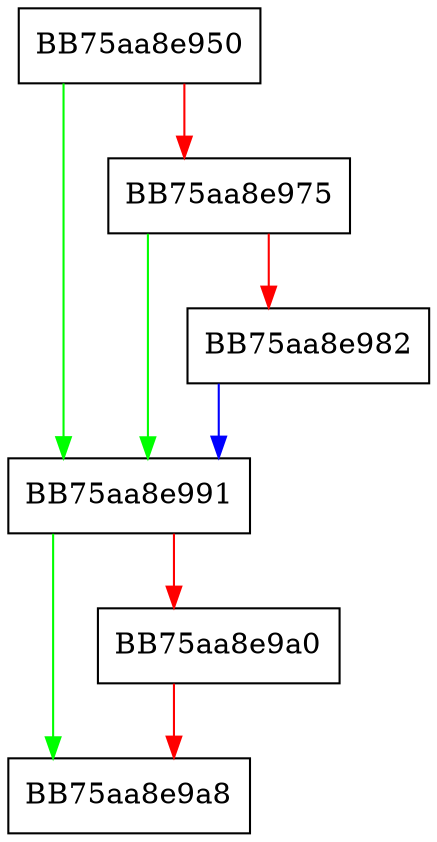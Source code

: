 digraph procexcl_module_cleanup {
  node [shape="box"];
  graph [splines=ortho];
  BB75aa8e950 -> BB75aa8e991 [color="green"];
  BB75aa8e950 -> BB75aa8e975 [color="red"];
  BB75aa8e975 -> BB75aa8e991 [color="green"];
  BB75aa8e975 -> BB75aa8e982 [color="red"];
  BB75aa8e982 -> BB75aa8e991 [color="blue"];
  BB75aa8e991 -> BB75aa8e9a8 [color="green"];
  BB75aa8e991 -> BB75aa8e9a0 [color="red"];
  BB75aa8e9a0 -> BB75aa8e9a8 [color="red"];
}